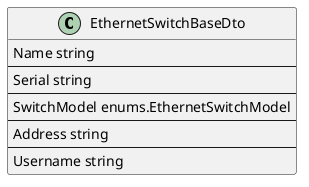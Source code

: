 @startuml

class EthernetSwitchBaseDto {
	Name string
	--
	Serial string
	--
	SwitchModel enums.EthernetSwitchModel
	--
	Address string
	--
	Username string
}

@enduml